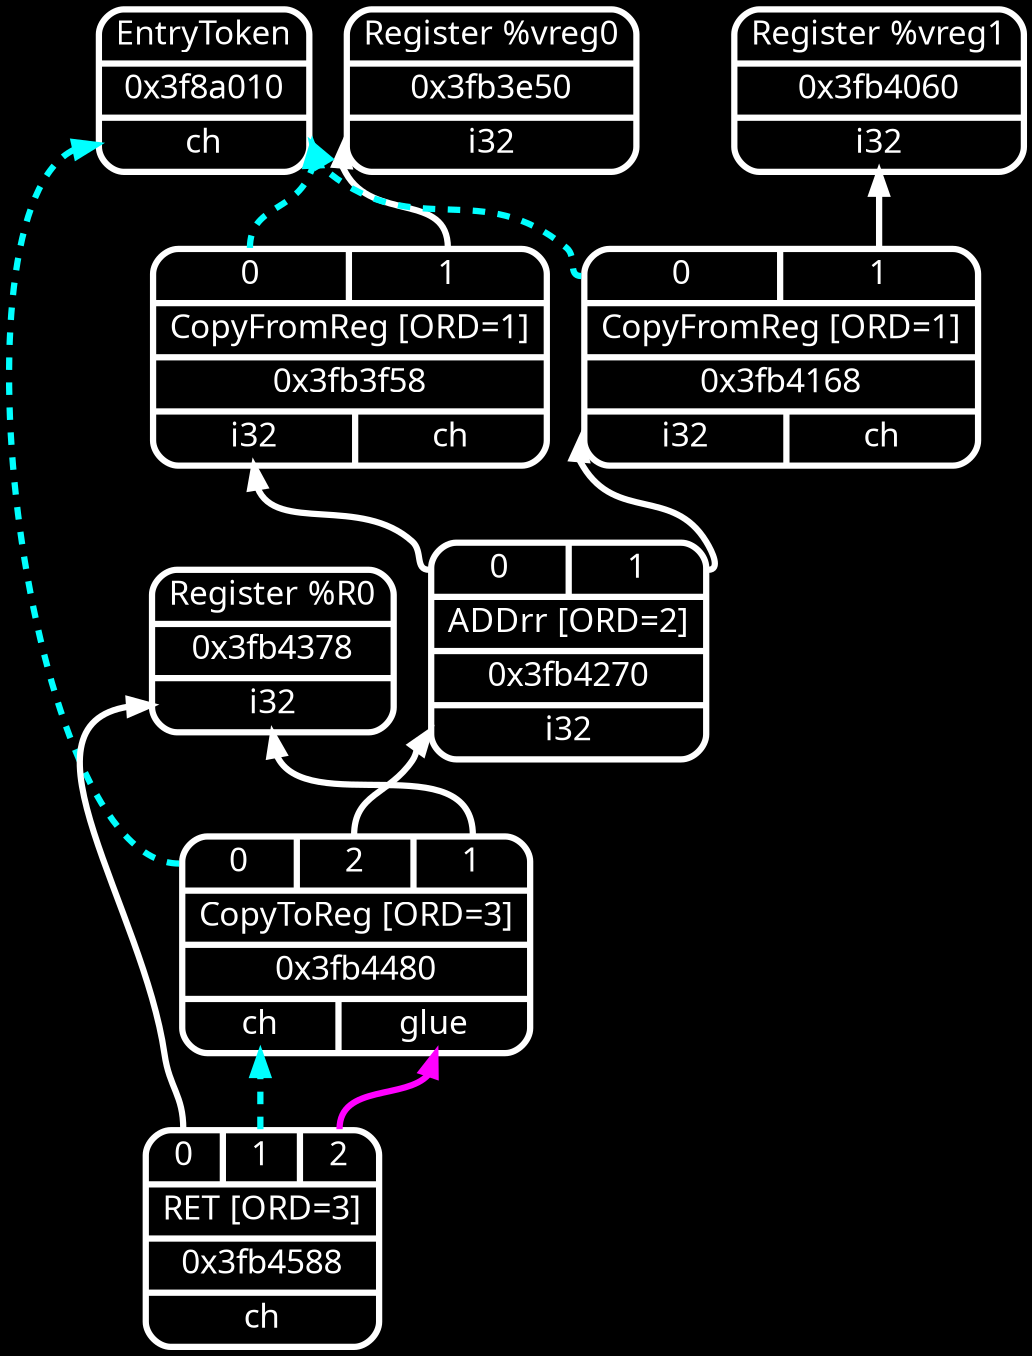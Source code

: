 digraph "scheduler input for foo:" {
	rankdir="BT";
	bgcolor="black";

	Node0x3f8a010 [shape=record,shape=Mrecord,label="{EntryToken|0x3f8a010|{<d0>ch}}", penwidth=3,color="white",fontname="Calibri",fontsize=16,fontcolor="white"];
	Node0x3fb3e50 [shape=record,shape=Mrecord,label="{Register %vreg0|0x3fb3e50|{<d0>i32}}", penwidth=3,color="white",fontname="Calibri",fontsize=16,fontcolor="white"];
	Node0x3fb4060 [shape=record,shape=Mrecord,label="{Register %vreg1|0x3fb4060|{<d0>i32}}", penwidth=3,color="white",fontname="Calibri",fontsize=16,fontcolor="white"];
	Node0x3fb4378 [shape=record,shape=Mrecord,label="{Register %R0|0x3fb4378|{<d0>i32}}", penwidth=3,color="white",fontname="Calibri",fontsize=16,fontcolor="white"];
	Node0x3fb3f58 [shape=record,shape=Mrecord,label="{{<s0>0|<s1>1}|CopyFromReg [ORD=1]|0x3fb3f58|{<d0>i32|<d1>ch}}", penwidth=3,color="white",fontname="Calibri",fontsize=16,fontcolor="white"];
	Node0x3fb3f58:s0 -> Node0x3f8a010:d0[style=dashed, penwidth=3,color="cyan",fontname="Calibri",fontsize=16,fontcolor="white"];
	Node0x3fb3f58:s1 -> Node0x3fb3e50:d0[penwidth=3,color="white",fontname="Calibri",fontsize=16,fontcolor="white"];
	Node0x3fb4168 [shape=record,shape=Mrecord,label="{{<s0>0|<s1>1}|CopyFromReg [ORD=1]|0x3fb4168|{<d0>i32|<d1>ch}}", penwidth=3,color="white",fontname="Calibri",fontsize=16,fontcolor="white"];
	Node0x3fb4168:s0 -> Node0x3f8a010:d0[style=dashed, penwidth=3,color="cyan",fontname="Calibri",fontsize=16,fontcolor="white"];
	Node0x3fb4168:s1 -> Node0x3fb4060:d0[penwidth=3,color="white",fontname="Calibri",fontsize=16,fontcolor="white"];
	Node0x3fb4270 [shape=record,shape=Mrecord,label="{{<s0>0|<s1>1}|ADDrr [ORD=2]|0x3fb4270|{<d0>i32}}", penwidth=3,color="white",fontname="Calibri",fontsize=16,fontcolor="white"];
	Node0x3fb4270:s0 -> Node0x3fb3f58:d0[penwidth=3,color="white",fontname="Calibri",fontsize=16,fontcolor="white"];
	Node0x3fb4270:s1 -> Node0x3fb4168:d0[penwidth=3,color="white",fontname="Calibri",fontsize=16,fontcolor="white"];
	Node0x3fb4480 [shape=record,shape=Mrecord,label="{{<s0>0|<s1>2|<s2>1}|CopyToReg [ORD=3]|0x3fb4480|{<d0>ch|<d1>glue}}", penwidth=3,color="white",fontname="Calibri",fontsize=16,fontcolor="white"];
	Node0x3fb4480:s0 -> Node0x3f8a010:d0[style=dashed, penwidth=3,color="cyan",fontname="Calibri",fontsize=16,fontcolor="white"];
	Node0x3fb4480:s2 -> Node0x3fb4378:d0[penwidth=3,color="white",fontname="Calibri",fontsize=16,fontcolor="white"];
	Node0x3fb4480:s1 -> Node0x3fb4270:d0[penwidth=3,color="white",fontname="Calibri",fontsize=16,fontcolor="white"];
	Node0x3fb4588 [shape=record,shape=Mrecord,label="{{<s0>0|<s1>1|<s2>2}|RET [ORD=3]|0x3fb4588|{<d0>ch}}", penwidth=3,color="white",fontname="Calibri",fontsize=16,fontcolor="white"];
	Node0x3fb4588:s0 -> Node0x3fb4378:d0[penwidth=3,color="white",fontname="Calibri",fontsize=16,fontcolor="white"];
	Node0x3fb4588:s1 -> Node0x3fb4480:d0[style=dashed, penwidth=3,color="cyan",fontname="Calibri",fontsize=16,fontcolor="white"];
	Node0x3fb4588:s2 -> Node0x3fb4480:d1[style=bold, penwidth=3,color="magenta",fontname="Calibri",fontsize=16,fontcolor="white"];
}
